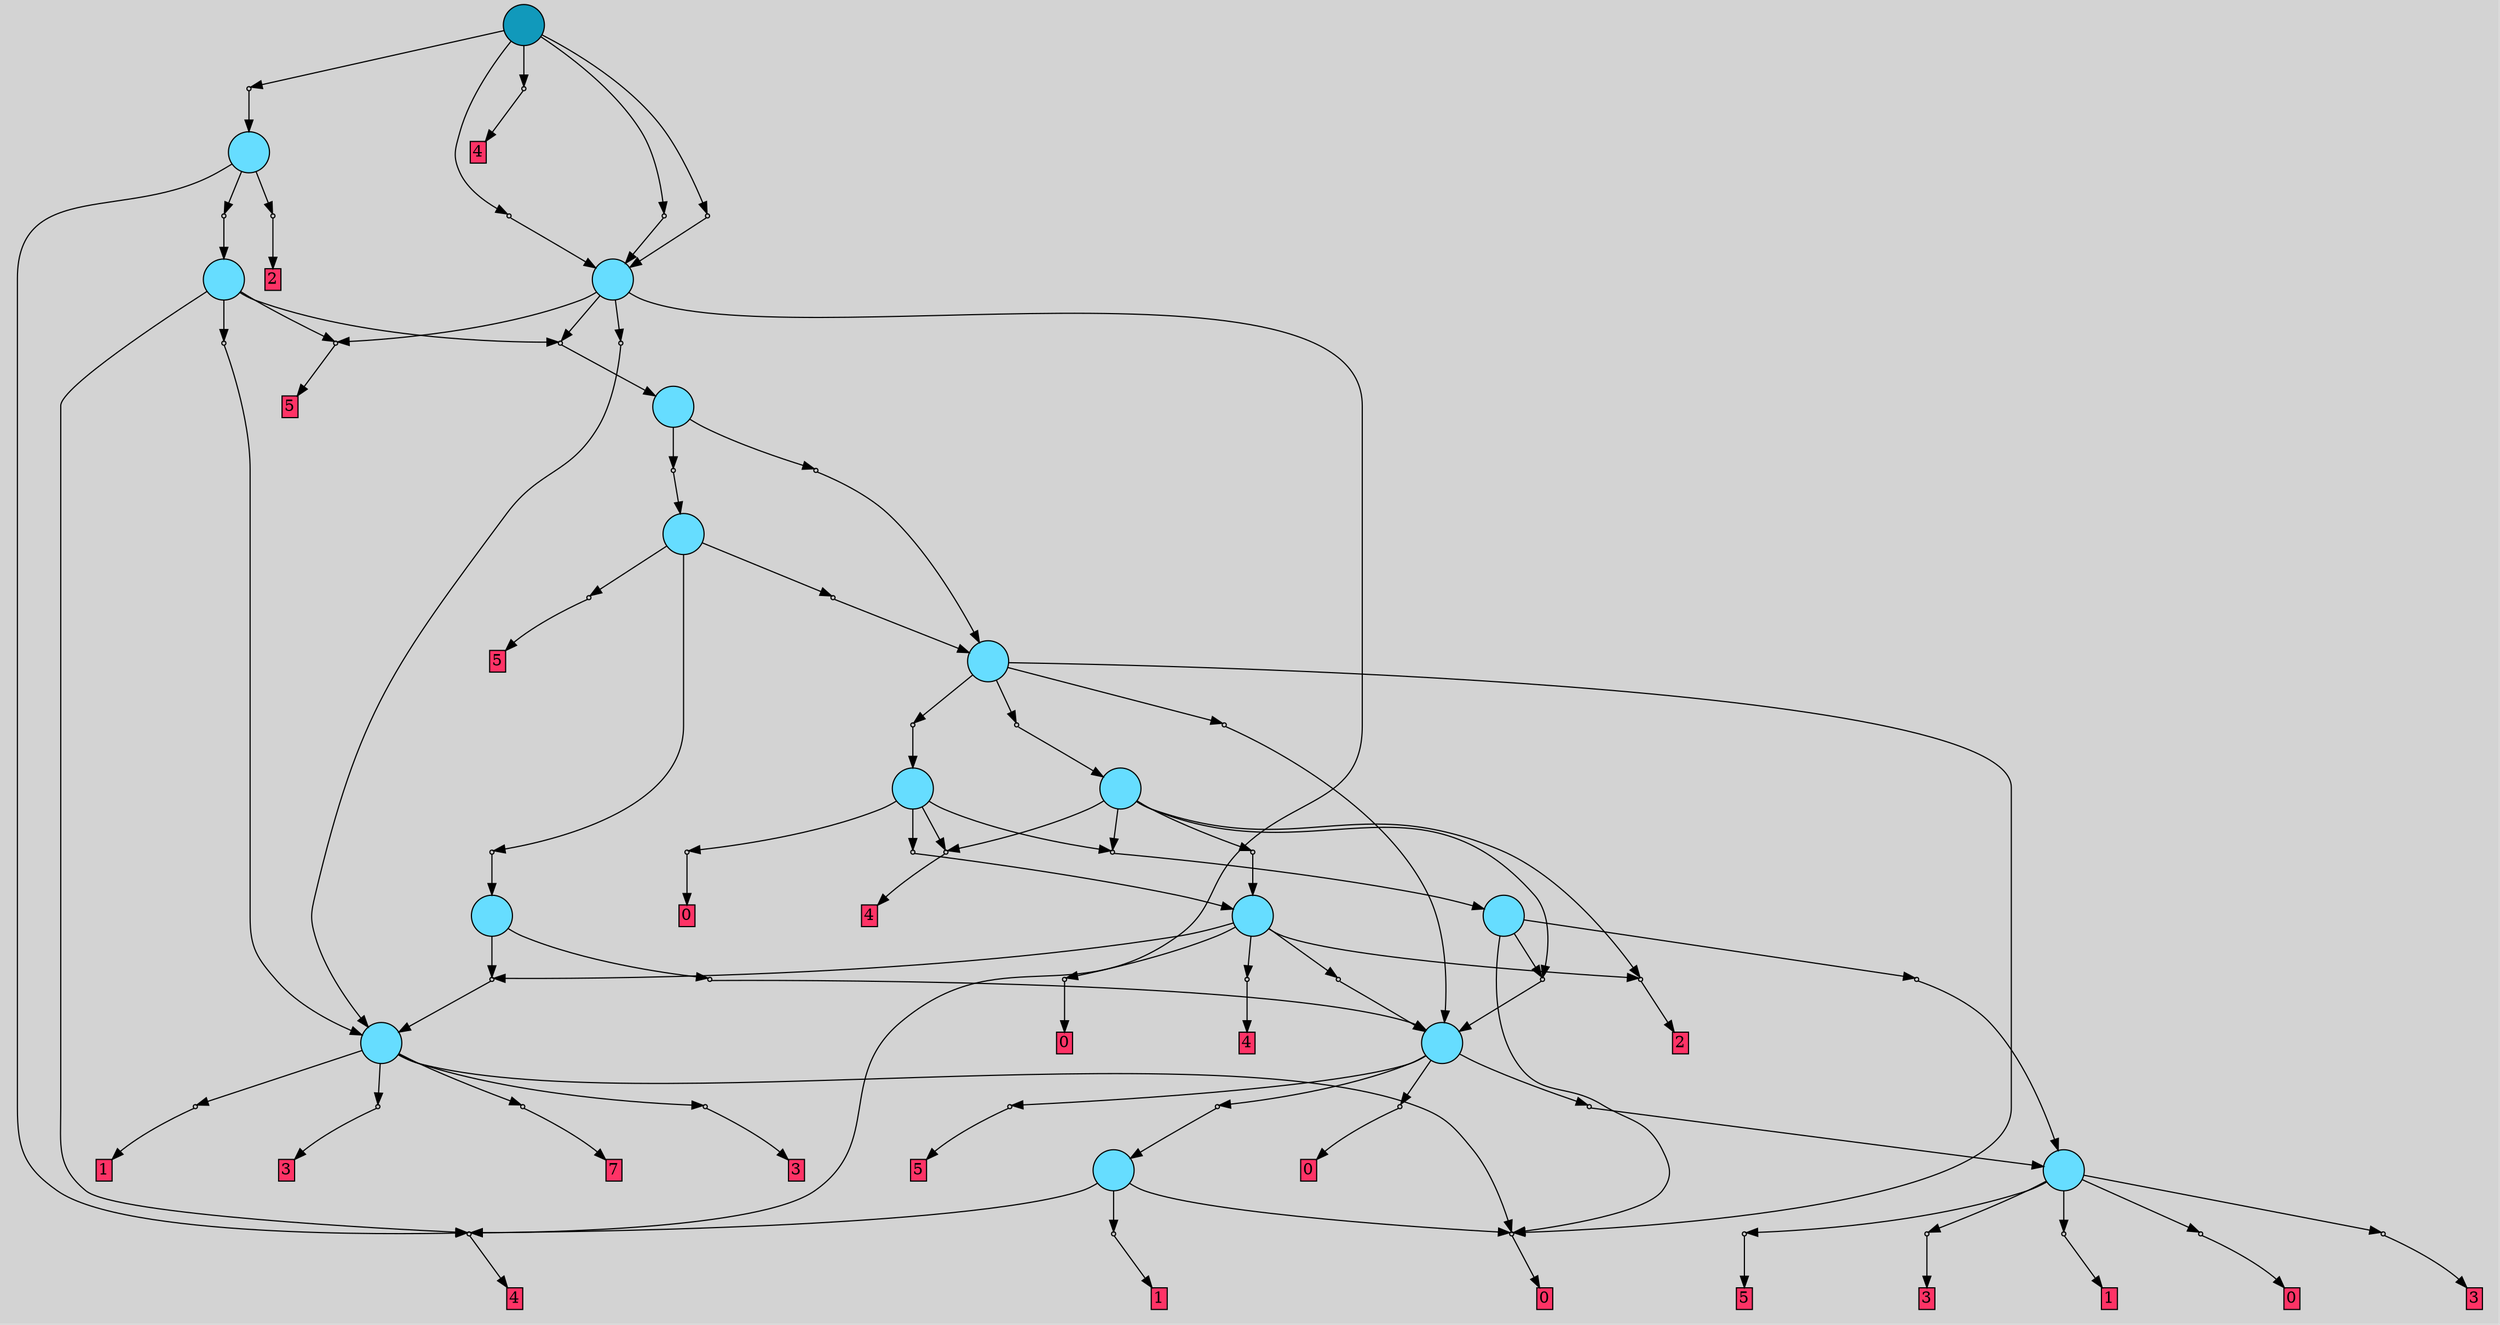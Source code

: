 // File exported with GEGELATI v1.3.1
// On the 2024-07-18 13:47:22
// With the File::TPGGraphDotExporter
digraph{
	graph[pad = "0.212, 0.055" bgcolor = lightgray]
	node[shape=circle style = filled label = ""]
		T0 [fillcolor="#66ddff"]
		T1 [fillcolor="#66ddff"]
		T2 [fillcolor="#66ddff"]
		T3 [fillcolor="#66ddff"]
		T4 [fillcolor="#66ddff"]
		T5 [fillcolor="#66ddff"]
		T6 [fillcolor="#66ddff"]
		T7 [fillcolor="#66ddff"]
		T8 [fillcolor="#66ddff"]
		T9 [fillcolor="#66ddff"]
		T10 [fillcolor="#66ddff"]
		T11 [fillcolor="#66ddff"]
		T12 [fillcolor="#66ddff"]
		T13 [fillcolor="#66ddff"]
		T14 [fillcolor="#66ddff"]
		T15 [fillcolor="#1199bb"]
		P0 [fillcolor="#cccccc" shape=point] //
		I0 [shape=box style=invis label="1|0&3|1#0|5&#92;n"]
		P0 -> I0[style=invis]
		A0 [fillcolor="#ff3366" shape=box margin=0.03 width=0 height=0 label="1"]
		T0 -> P0 -> A0
		P1 [fillcolor="#cccccc" shape=point] //
		I1 [shape=box style=invis label="2|0&2|7#1|6&#92;n"]
		P1 -> I1[style=invis]
		A1 [fillcolor="#ff3366" shape=box margin=0.03 width=0 height=0 label="0"]
		T0 -> P1 -> A1
		P2 [fillcolor="#cccccc" shape=point] //
		I2 [shape=box style=invis label="2|3&2|0#2|2&#92;n3|0&2|0#0|3&#92;n"]
		P2 -> I2[style=invis]
		A2 [fillcolor="#ff3366" shape=box margin=0.03 width=0 height=0 label="3"]
		T0 -> P2 -> A2
		P3 [fillcolor="#cccccc" shape=point] //
		I3 [shape=box style=invis label="5|0&0|4#0|6&#92;n"]
		P3 -> I3[style=invis]
		A3 [fillcolor="#ff3366" shape=box margin=0.03 width=0 height=0 label="5"]
		T0 -> P3 -> A3
		P4 [fillcolor="#cccccc" shape=point] //
		I4 [shape=box style=invis label="7|0&2|5#2|2&#92;n"]
		P4 -> I4[style=invis]
		A4 [fillcolor="#ff3366" shape=box margin=0.03 width=0 height=0 label="3"]
		T0 -> P4 -> A4
		P5 [fillcolor="#cccccc" shape=point] //
		I5 [shape=box style=invis label="1|5&1|5#3|5&#92;n1|0&3|1#0|5&#92;n"]
		P5 -> I5[style=invis]
		A5 [fillcolor="#ff3366" shape=box margin=0.03 width=0 height=0 label="1"]
		T1 -> P5 -> A5
		P6 [fillcolor="#cccccc" shape=point] //
		I6 [shape=box style=invis label="8|0&2|2#0|7&#92;n"]
		P6 -> I6[style=invis]
		A6 [fillcolor="#ff3366" shape=box margin=0.03 width=0 height=0 label="4"]
		T1 -> P6 -> A6
		P7 [fillcolor="#cccccc" shape=point] //
		I7 [shape=box style=invis label="2|0&2|7#1|6&#92;n"]
		P7 -> I7[style=invis]
		A7 [fillcolor="#ff3366" shape=box margin=0.03 width=0 height=0 label="0"]
		T1 -> P7 -> A7
		T2 -> P7
		P8 [fillcolor="#cccccc" shape=point] //
		I8 [shape=box style=invis label="2|0&4|5#2|7&#92;n"]
		P8 -> I8[style=invis]
		A8 [fillcolor="#ff3366" shape=box margin=0.03 width=0 height=0 label="7"]
		T2 -> P8 -> A8
		P9 [fillcolor="#cccccc" shape=point] //
		I9 [shape=box style=invis label="2|0&2|5#4|6&#92;n"]
		P9 -> I9[style=invis]
		A9 [fillcolor="#ff3366" shape=box margin=0.03 width=0 height=0 label="3"]
		T2 -> P9 -> A9
		P10 [fillcolor="#cccccc" shape=point] //
		I10 [shape=box style=invis label="6|0&4|1#3|1&#92;n"]
		P10 -> I10[style=invis]
		A10 [fillcolor="#ff3366" shape=box margin=0.03 width=0 height=0 label="1"]
		T2 -> P10 -> A10
		P11 [fillcolor="#cccccc" shape=point] //
		I11 [shape=box style=invis label="5|0&2|2#1|4&#92;n"]
		P11 -> I11[style=invis]
		A11 [fillcolor="#ff3366" shape=box margin=0.03 width=0 height=0 label="3"]
		T2 -> P11 -> A11
		P12 [fillcolor="#cccccc" shape=point] //
		I12 [shape=box style=invis label="2|0&2|7#3|0&#92;n"]
		P12 -> I12[style=invis]
		A12 [fillcolor="#ff3366" shape=box margin=0.03 width=0 height=0 label="0"]
		T3 -> P12 -> A12
		P13 [fillcolor="#cccccc" shape=point] //
		I13 [shape=box style=invis label="3|0&2|0#0|3&#92;n"]
		P13 -> I13[style=invis]
		T3 -> P13 -> T0
		P14 [fillcolor="#cccccc" shape=point] //
		I14 [shape=box style=invis label="5|0&0|5#0|6&#92;n"]
		P14 -> I14[style=invis]
		A13 [fillcolor="#ff3366" shape=box margin=0.03 width=0 height=0 label="5"]
		T3 -> P14 -> A13
		P15 [fillcolor="#cccccc" shape=point] //
		I15 [shape=box style=invis label="8|0&2|2#0|7&#92;n"]
		P15 -> I15[style=invis]
		T3 -> P15 -> T1
		P16 [fillcolor="#cccccc" shape=point] //
		I16 [shape=box style=invis label="0|0&4|2#3|3&#92;n"]
		P16 -> I16[style=invis]
		T4 -> P16 -> T0
		P17 [fillcolor="#cccccc" shape=point] //
		I17 [shape=box style=invis label="2|0&4|5#3|4&#92;n"]
		P17 -> I17[style=invis]
		T4 -> P17 -> T3
		T4 -> P7
		P18 [fillcolor="#cccccc" shape=point] //
		I18 [shape=box style=invis label="2|0&4|5#3|4&#92;n"]
		P18 -> I18[style=invis]
		T5 -> P18 -> T3
		P19 [fillcolor="#cccccc" shape=point] //
		I19 [shape=box style=invis label="2|0&4|7#2|6&#92;n"]
		P19 -> I19[style=invis]
		T5 -> P19 -> T2
		P20 [fillcolor="#cccccc" shape=point] //
		I20 [shape=box style=invis label="1|0&0|7#4|6&#92;n"]
		P20 -> I20[style=invis]
		A14 [fillcolor="#ff3366" shape=box margin=0.03 width=0 height=0 label="2"]
		T6 -> P20 -> A14
		P21 [fillcolor="#cccccc" shape=point] //
		I21 [shape=box style=invis label="1|0&4|6#2|0&#92;n"]
		P21 -> I21[style=invis]
		T6 -> P21 -> T3
		T6 -> P19
		P22 [fillcolor="#cccccc" shape=point] //
		I22 [shape=box style=invis label="2|0&2|7#1|6&#92;n"]
		P22 -> I22[style=invis]
		A15 [fillcolor="#ff3366" shape=box margin=0.03 width=0 height=0 label="0"]
		T6 -> P22 -> A15
		P23 [fillcolor="#cccccc" shape=point] //
		I23 [shape=box style=invis label="2|0&4|1#2|2&#92;n"]
		P23 -> I23[style=invis]
		A16 [fillcolor="#ff3366" shape=box margin=0.03 width=0 height=0 label="4"]
		T6 -> P23 -> A16
		P24 [fillcolor="#cccccc" shape=point] //
		I24 [shape=box style=invis label="8|0&1|4#2|6&#92;n"]
		P24 -> I24[style=invis]
		T7 -> P24 -> T6
		P25 [fillcolor="#cccccc" shape=point] //
		I25 [shape=box style=invis label="8|0&2|2#0|7&#92;n"]
		P25 -> I25[style=invis]
		A17 [fillcolor="#ff3366" shape=box margin=0.03 width=0 height=0 label="4"]
		T7 -> P25 -> A17
		P26 [fillcolor="#cccccc" shape=point] //
		I26 [shape=box style=invis label="1|0&4|6#2|0&#92;n"]
		P26 -> I26[style=invis]
		T7 -> P26 -> T4
		P27 [fillcolor="#cccccc" shape=point] //
		I27 [shape=box style=invis label="2|0&2|7#1|6&#92;n"]
		P27 -> I27[style=invis]
		A18 [fillcolor="#ff3366" shape=box margin=0.03 width=0 height=0 label="0"]
		T7 -> P27 -> A18
		T8 -> P20
		T8 -> P26
		T8 -> P17
		P28 [fillcolor="#cccccc" shape=point] //
		I28 [shape=box style=invis label="2|0&4|1#1|7&#92;n"]
		P28 -> I28[style=invis]
		T8 -> P28 -> T6
		T8 -> P25
		P29 [fillcolor="#cccccc" shape=point] //
		I29 [shape=box style=invis label="2|0&1|5#4|4&#92;n"]
		P29 -> I29[style=invis]
		T9 -> P29 -> T8
		P30 [fillcolor="#cccccc" shape=point] //
		I30 [shape=box style=invis label="3|0&3|3#0|2&#92;n"]
		P30 -> I30[style=invis]
		T9 -> P30 -> T7
		P31 [fillcolor="#cccccc" shape=point] //
		I31 [shape=box style=invis label="8|0&2|4#2|2&#92;n"]
		P31 -> I31[style=invis]
		T9 -> P31 -> T3
		T9 -> P7
		P32 [fillcolor="#cccccc" shape=point] //
		I32 [shape=box style=invis label="2|0&3|0#2|5&#92;n"]
		P32 -> I32[style=invis]
		A19 [fillcolor="#ff3366" shape=box margin=0.03 width=0 height=0 label="5"]
		T10 -> P32 -> A19
		P33 [fillcolor="#cccccc" shape=point] //
		I33 [shape=box style=invis label="1|0&4|6#4|6&#92;n"]
		P33 -> I33[style=invis]
		T10 -> P33 -> T9
		P34 [fillcolor="#cccccc" shape=point] //
		I34 [shape=box style=invis label="8|0&3|6#2|7&#92;n"]
		P34 -> I34[style=invis]
		T10 -> P34 -> T5
		P35 [fillcolor="#cccccc" shape=point] //
		I35 [shape=box style=invis label="2|0&3|0#2|1&#92;n"]
		P35 -> I35[style=invis]
		T11 -> P35 -> T9
		P36 [fillcolor="#cccccc" shape=point] //
		I36 [shape=box style=invis label="2|0&4|5#4|4&#92;n"]
		P36 -> I36[style=invis]
		T11 -> P36 -> T10
		T12 -> P6
		P37 [fillcolor="#cccccc" shape=point] //
		I37 [shape=box style=invis label="1|0&4|6#4|5&#92;n"]
		P37 -> I37[style=invis]
		T12 -> P37 -> T11
		P38 [fillcolor="#cccccc" shape=point] //
		I38 [shape=box style=invis label="0|0&4|3#2|7&#92;n"]
		P38 -> I38[style=invis]
		T12 -> P38 -> T2
		P39 [fillcolor="#cccccc" shape=point] //
		I39 [shape=box style=invis label="2|0&2|7#2|5&#92;n"]
		P39 -> I39[style=invis]
		A20 [fillcolor="#ff3366" shape=box margin=0.03 width=0 height=0 label="5"]
		T12 -> P39 -> A20
		T13 -> P6
		P40 [fillcolor="#cccccc" shape=point] //
		I40 [shape=box style=invis label="1|0&4|6#4|2&#92;n"]
		P40 -> I40[style=invis]
		T13 -> P40 -> T12
		P41 [fillcolor="#cccccc" shape=point] //
		I41 [shape=box style=invis label="0|0&4|7#3|1&#92;n"]
		P41 -> I41[style=invis]
		A21 [fillcolor="#ff3366" shape=box margin=0.03 width=0 height=0 label="2"]
		T13 -> P41 -> A21
		T14 -> P37
		P42 [fillcolor="#cccccc" shape=point] //
		I42 [shape=box style=invis label="0|0&4|3#2|6&#92;n"]
		P42 -> I42[style=invis]
		T14 -> P42 -> T2
		T14 -> P39
		T14 -> P6
		P43 [fillcolor="#cccccc" shape=point] //
		I43 [shape=box style=invis label="2|0&4|1#2|0&#92;n"]
		P43 -> I43[style=invis]
		T15 -> P43 -> T13
		P44 [fillcolor="#cccccc" shape=point] //
		I44 [shape=box style=invis label="2|0&3|1#4|4&#92;n"]
		P44 -> I44[style=invis]
		T15 -> P44 -> T14
		P45 [fillcolor="#cccccc" shape=point] //
		I45 [shape=box style=invis label="0|0&2|5#0|0&#92;n"]
		P45 -> I45[style=invis]
		A22 [fillcolor="#ff3366" shape=box margin=0.03 width=0 height=0 label="4"]
		T15 -> P45 -> A22
		P46 [fillcolor="#cccccc" shape=point] //
		I46 [shape=box style=invis label="5|0&0|7#4|0&#92;n"]
		P46 -> I46[style=invis]
		T15 -> P46 -> T14
		P47 [fillcolor="#cccccc" shape=point] //
		I47 [shape=box style=invis label="2|0&1|4#2|5&#92;n"]
		P47 -> I47[style=invis]
		T15 -> P47 -> T14
		{ rank= same T15 }
}
